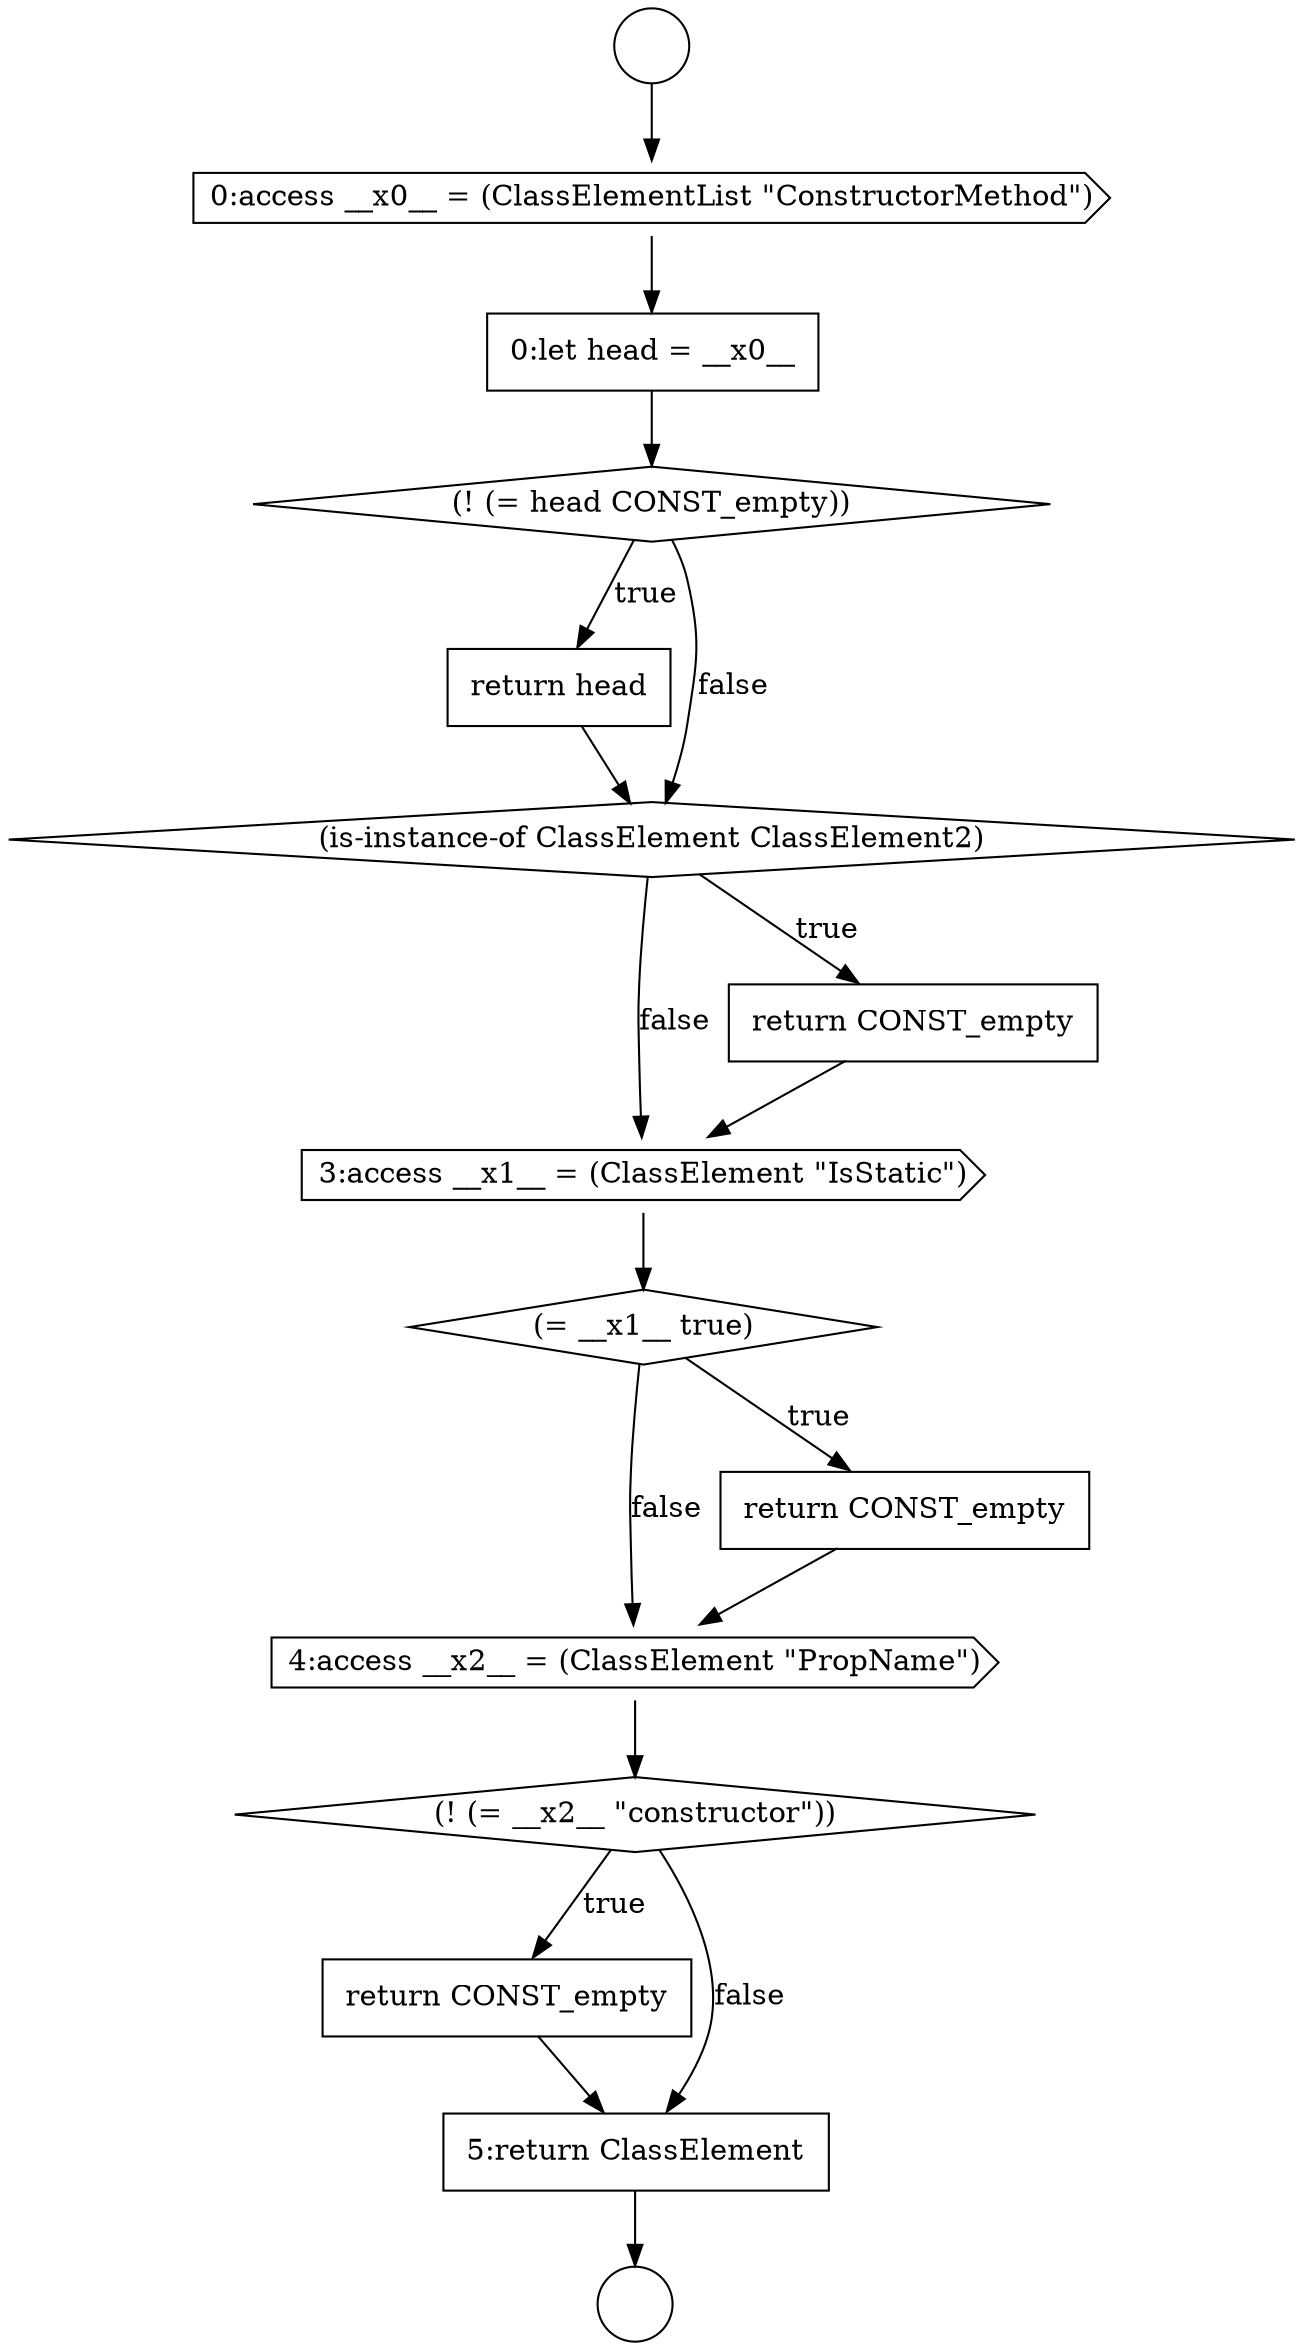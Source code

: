 digraph {
  node8607 [shape=none, margin=0, label=<<font color="black">
    <table border="0" cellborder="1" cellspacing="0" cellpadding="10">
      <tr><td align="left">return head</td></tr>
    </table>
  </font>> color="black" fillcolor="white" style=filled]
  node8603 [shape=circle label=" " color="black" fillcolor="white" style=filled]
  node8610 [shape=cds, label=<<font color="black">3:access __x1__ = (ClassElement &quot;IsStatic&quot;)</font>> color="black" fillcolor="white" style=filled]
  node8615 [shape=none, margin=0, label=<<font color="black">
    <table border="0" cellborder="1" cellspacing="0" cellpadding="10">
      <tr><td align="left">return CONST_empty</td></tr>
    </table>
  </font>> color="black" fillcolor="white" style=filled]
  node8613 [shape=cds, label=<<font color="black">4:access __x2__ = (ClassElement &quot;PropName&quot;)</font>> color="black" fillcolor="white" style=filled]
  node8608 [shape=diamond, label=<<font color="black">(is-instance-of ClassElement ClassElement2)</font>> color="black" fillcolor="white" style=filled]
  node8604 [shape=cds, label=<<font color="black">0:access __x0__ = (ClassElementList &quot;ConstructorMethod&quot;)</font>> color="black" fillcolor="white" style=filled]
  node8605 [shape=none, margin=0, label=<<font color="black">
    <table border="0" cellborder="1" cellspacing="0" cellpadding="10">
      <tr><td align="left">0:let head = __x0__</td></tr>
    </table>
  </font>> color="black" fillcolor="white" style=filled]
  node8612 [shape=none, margin=0, label=<<font color="black">
    <table border="0" cellborder="1" cellspacing="0" cellpadding="10">
      <tr><td align="left">return CONST_empty</td></tr>
    </table>
  </font>> color="black" fillcolor="white" style=filled]
  node8602 [shape=circle label=" " color="black" fillcolor="white" style=filled]
  node8606 [shape=diamond, label=<<font color="black">(! (= head CONST_empty))</font>> color="black" fillcolor="white" style=filled]
  node8616 [shape=none, margin=0, label=<<font color="black">
    <table border="0" cellborder="1" cellspacing="0" cellpadding="10">
      <tr><td align="left">5:return ClassElement</td></tr>
    </table>
  </font>> color="black" fillcolor="white" style=filled]
  node8611 [shape=diamond, label=<<font color="black">(= __x1__ true)</font>> color="black" fillcolor="white" style=filled]
  node8614 [shape=diamond, label=<<font color="black">(! (= __x2__ &quot;constructor&quot;))</font>> color="black" fillcolor="white" style=filled]
  node8609 [shape=none, margin=0, label=<<font color="black">
    <table border="0" cellborder="1" cellspacing="0" cellpadding="10">
      <tr><td align="left">return CONST_empty</td></tr>
    </table>
  </font>> color="black" fillcolor="white" style=filled]
  node8606 -> node8607 [label=<<font color="black">true</font>> color="black"]
  node8606 -> node8608 [label=<<font color="black">false</font>> color="black"]
  node8611 -> node8612 [label=<<font color="black">true</font>> color="black"]
  node8611 -> node8613 [label=<<font color="black">false</font>> color="black"]
  node8613 -> node8614 [ color="black"]
  node8605 -> node8606 [ color="black"]
  node8616 -> node8603 [ color="black"]
  node8610 -> node8611 [ color="black"]
  node8614 -> node8615 [label=<<font color="black">true</font>> color="black"]
  node8614 -> node8616 [label=<<font color="black">false</font>> color="black"]
  node8604 -> node8605 [ color="black"]
  node8602 -> node8604 [ color="black"]
  node8607 -> node8608 [ color="black"]
  node8609 -> node8610 [ color="black"]
  node8608 -> node8609 [label=<<font color="black">true</font>> color="black"]
  node8608 -> node8610 [label=<<font color="black">false</font>> color="black"]
  node8612 -> node8613 [ color="black"]
  node8615 -> node8616 [ color="black"]
}
